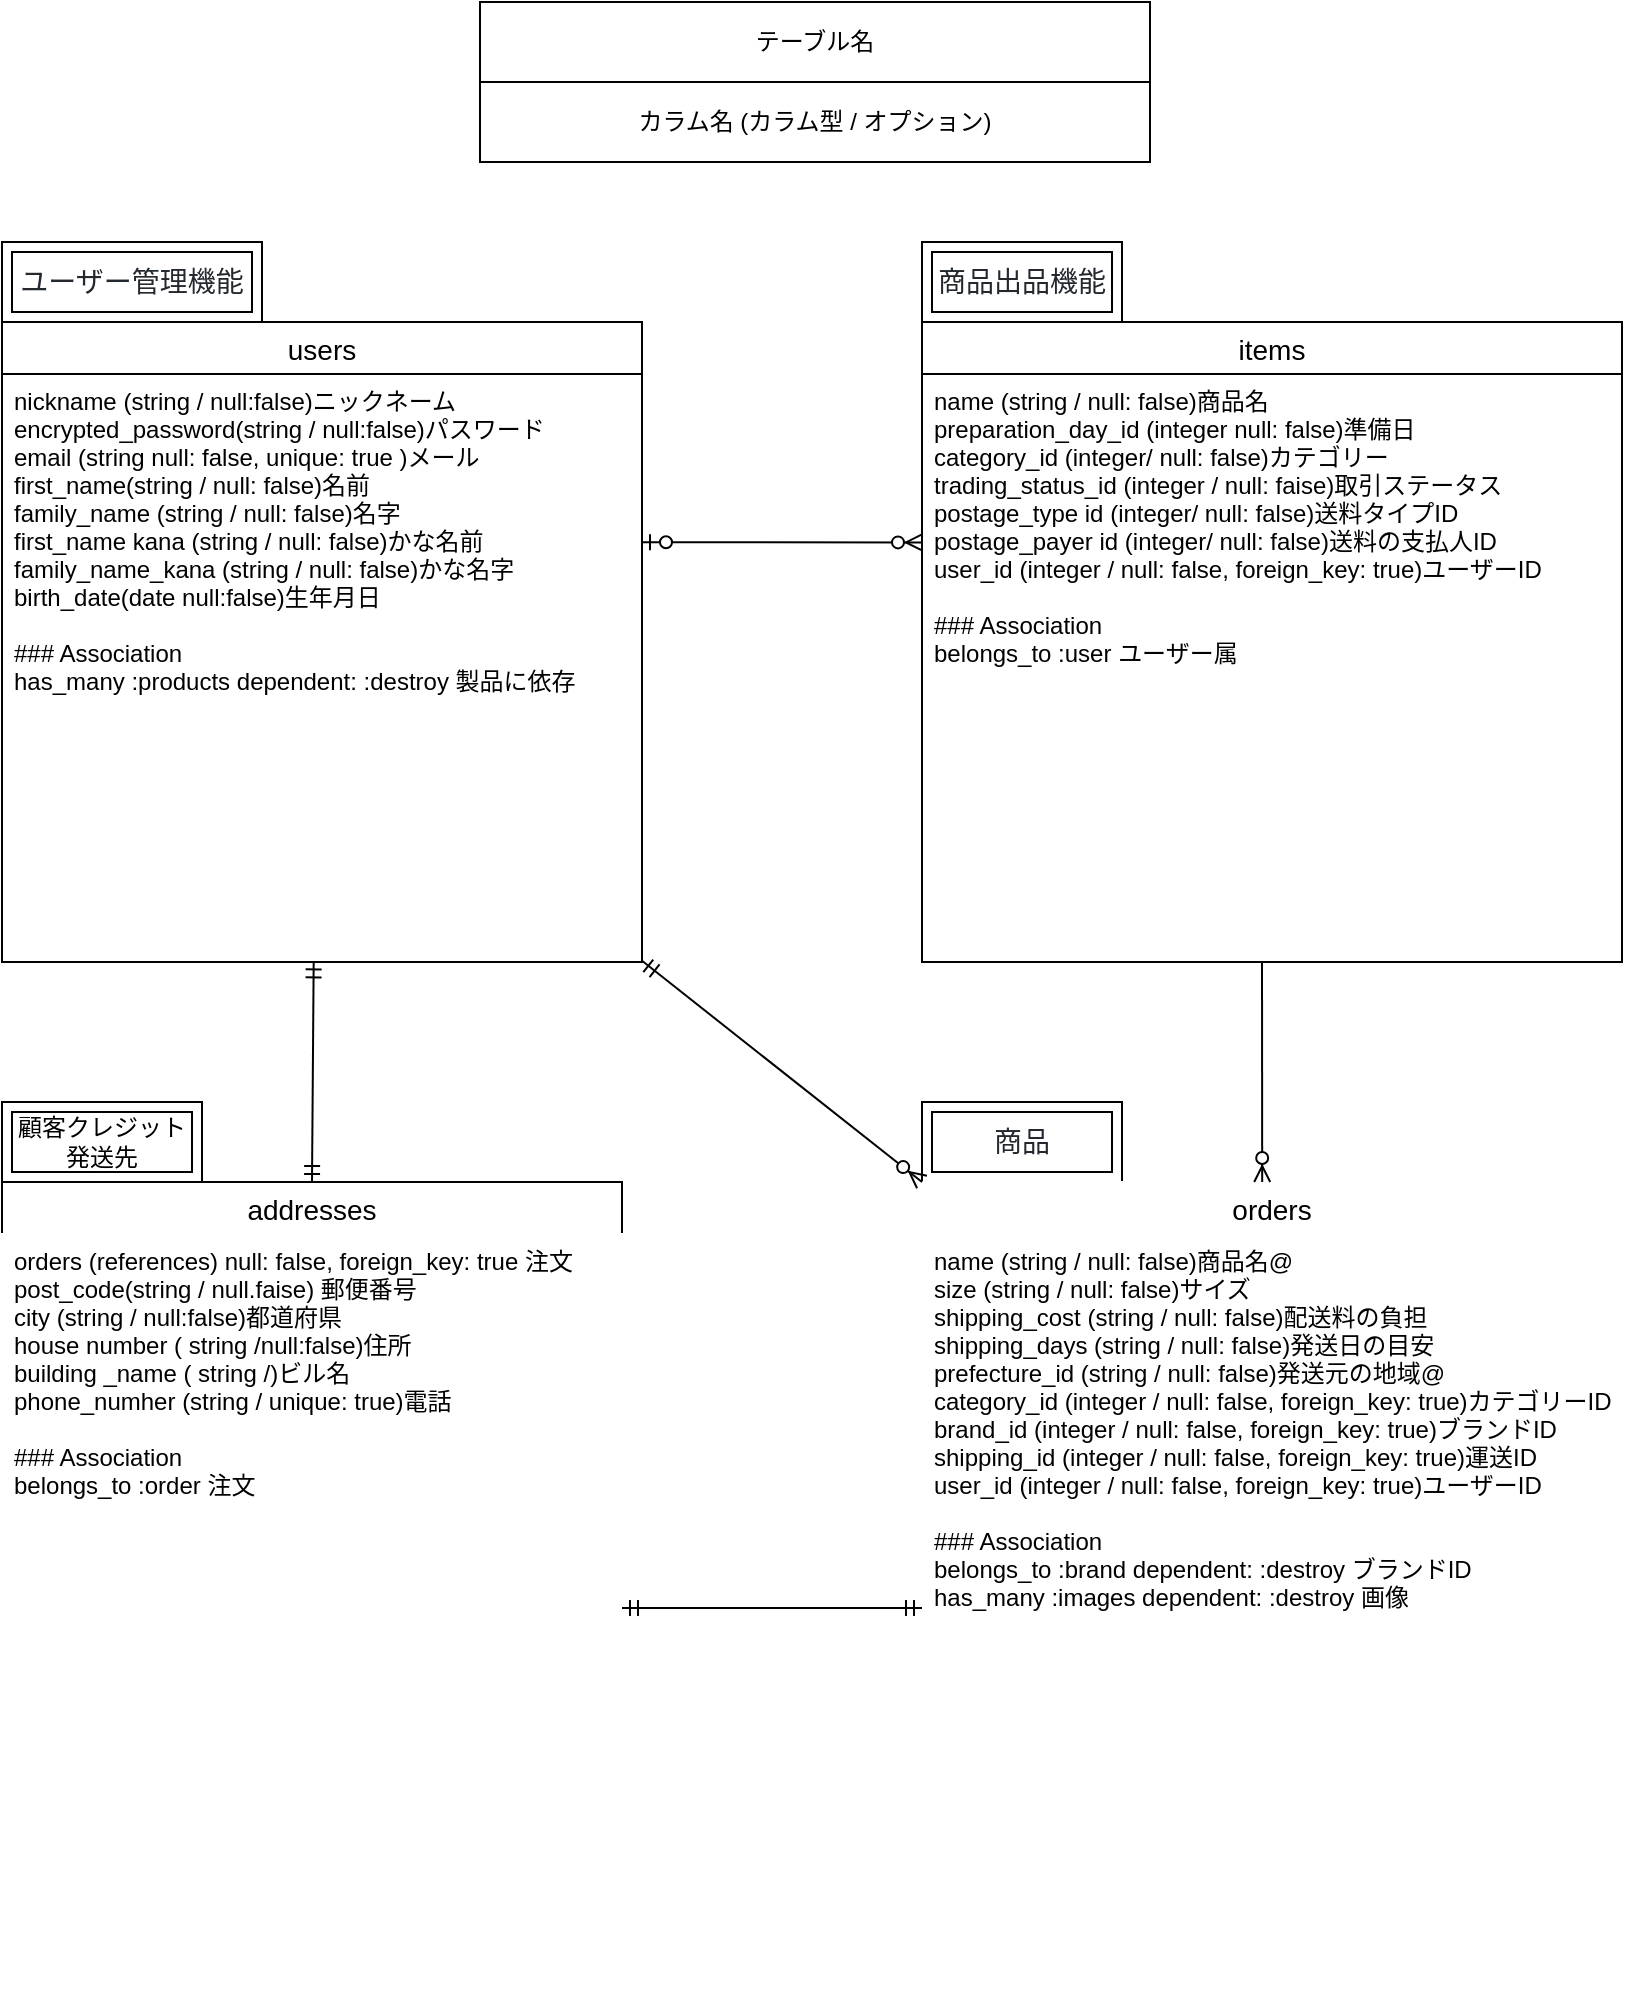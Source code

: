 <mxfile>
    <diagram id="it9y30fzY-0y0SebkajC" name="ページ1">
        <mxGraphModel dx="2711" dy="1136" grid="1" gridSize="10" guides="1" tooltips="1" connect="1" arrows="1" fold="1" page="1" pageScale="1" pageWidth="827" pageHeight="1169" background="none" math="0" shadow="0">
            <root>
                <mxCell id="0"/>
                <mxCell id="1" parent="0"/>
                <mxCell id="2" value="users" style="swimlane;fontStyle=0;childLayout=stackLayout;horizontal=1;startSize=26;horizontalStack=0;resizeParent=1;resizeParentMax=0;resizeLast=0;collapsible=1;marginBottom=0;align=center;fontSize=14;" parent="1" vertex="1">
                    <mxGeometry x="-820" y="160" width="320" height="320" as="geometry"/>
                </mxCell>
                <mxCell id="3" value="nickname (string / null:false)ニックネーム&#10;encrypted_pa​​ssword(string / null:false)パスワード&#10;email (string null: false, unique: true )メール&#10;first_name(string / null: false)名前&#10;family_name (string / null: false)名字&#10;first_name kana (string / null: false)かな名前&#10;family_name_kana (string / null: false)かな名字&#10;birth_date(date null:false)生年月日&#10;&#10;### Association&#10;has_many :products dependent: :destroy 製品に依存&#10;" style="text;strokeColor=none;fillColor=none;spacingLeft=4;spacingRight=4;overflow=hidden;rotatable=0;points=[[0,0.5],[1,0.5]];portConstraint=eastwest;fontSize=12;labelBackgroundColor=none;fontColor=default;" parent="2" vertex="1">
                    <mxGeometry y="26" width="320" height="294" as="geometry"/>
                </mxCell>
                <mxCell id="11" value="items" style="swimlane;fontStyle=0;childLayout=stackLayout;horizontal=1;startSize=26;horizontalStack=0;resizeParent=1;resizeParentMax=0;resizeLast=0;collapsible=1;marginBottom=0;align=center;fontSize=14;" parent="1" vertex="1">
                    <mxGeometry x="-360" y="160" width="350" height="320" as="geometry"/>
                </mxCell>
                <mxCell id="12" value="name (string / null: false)商品名&#10;preparation_day_id (integer null: false)準備日&#10;category_id (integer/ null: false)カテゴリー&#10;trading_status_id (integer / null: faise)取引ステータス&#10;postage_type id (integer/ null: false)送料タイプID&#10;postage_payer id (integer/ null: false)送料の支払人ID&#10;user_id (integer / null: false, foreign_key: true)ユーザーID&#10;&#10;### Association&#10;belongs_to :user ユーザー属" style="text;strokeColor=none;fillColor=none;spacingLeft=4;spacingRight=4;overflow=hidden;rotatable=0;points=[[0,0.5],[1,0.5]];portConstraint=eastwest;fontSize=12;" parent="11" vertex="1">
                    <mxGeometry y="26" width="350" height="294" as="geometry"/>
                </mxCell>
                <mxCell id="42" value="" style="fontSize=12;html=1;endArrow=ERzeroToMany;startArrow=ERzeroToOne;exitX=1;exitY=0.286;exitDx=0;exitDy=0;exitPerimeter=0;" edge="1" parent="1" source="3">
                    <mxGeometry width="100" height="100" relative="1" as="geometry">
                        <mxPoint x="-470" y="270" as="sourcePoint"/>
                        <mxPoint x="-360" y="270.21" as="targetPoint"/>
                        <Array as="points">
                            <mxPoint x="-360" y="270.21"/>
                        </Array>
                    </mxGeometry>
                </mxCell>
                <mxCell id="93" value="&lt;span style=&quot;color: rgb(36, 41, 47); font-family: -apple-system, &amp;quot;system-ui&amp;quot;, &amp;quot;Segoe UI&amp;quot;, &amp;quot;Noto Sans&amp;quot;, Helvetica, Arial, sans-serif, &amp;quot;Apple Color Emoji&amp;quot;, &amp;quot;Segoe UI Emoji&amp;quot;; font-size: 14px; text-align: left; background-color: rgb(255, 255, 255);&quot;&gt;ユーザー管理機能&lt;/span&gt;" style="shape=ext;margin=3;double=1;whiteSpace=wrap;html=1;align=center;labelBackgroundColor=none;fontColor=default;" vertex="1" parent="1">
                    <mxGeometry x="-820" y="120" width="130" height="40" as="geometry"/>
                </mxCell>
                <mxCell id="95" value="&lt;span style=&quot;color: rgb(36, 41, 47); font-family: -apple-system, &amp;quot;system-ui&amp;quot;, &amp;quot;Segoe UI&amp;quot;, &amp;quot;Noto Sans&amp;quot;, Helvetica, Arial, sans-serif, &amp;quot;Apple Color Emoji&amp;quot;, &amp;quot;Segoe UI Emoji&amp;quot;; font-size: 14px; text-align: left; background-color: rgb(255, 255, 255);&quot;&gt;商品出品機能&lt;br&gt;&lt;/span&gt;" style="shape=ext;margin=3;double=1;whiteSpace=wrap;html=1;align=center;labelBackgroundColor=none;fontColor=default;" vertex="1" parent="1">
                    <mxGeometry x="-360" y="120" width="100" height="40" as="geometry"/>
                </mxCell>
                <mxCell id="104" value="カラム名 (カラム型 / オプション)" style="whiteSpace=wrap;html=1;align=center;labelBackgroundColor=none;fontColor=default;" vertex="1" parent="1">
                    <mxGeometry x="-581" y="40" width="335" height="40" as="geometry"/>
                </mxCell>
                <mxCell id="105" value="テーブル名" style="whiteSpace=wrap;html=1;align=center;labelBackgroundColor=none;fontColor=default;" vertex="1" parent="1">
                    <mxGeometry x="-581" width="335" height="40" as="geometry"/>
                </mxCell>
                <mxCell id="115" value="&lt;span style=&quot;color: rgb(36, 41, 47); font-family: -apple-system, &amp;quot;system-ui&amp;quot;, &amp;quot;Segoe UI&amp;quot;, &amp;quot;Noto Sans&amp;quot;, Helvetica, Arial, sans-serif, &amp;quot;Apple Color Emoji&amp;quot;, &amp;quot;Segoe UI Emoji&amp;quot;; font-size: 14px; text-align: left; background-color: rgb(255, 255, 255);&quot;&gt;商品&lt;/span&gt;" style="shape=ext;margin=3;double=1;whiteSpace=wrap;html=1;align=center;labelBackgroundColor=none;fontColor=default;" vertex="1" parent="1">
                    <mxGeometry x="-360" y="550" width="100" height="40" as="geometry"/>
                </mxCell>
                <mxCell id="125" value="addresses" style="swimlane;fontStyle=0;childLayout=stackLayout;horizontal=1;startSize=26;horizontalStack=0;resizeParent=1;resizeParentMax=0;resizeLast=0;collapsible=1;marginBottom=0;align=center;fontSize=14;labelBackgroundColor=none;fontColor=default;" vertex="1" parent="1">
                    <mxGeometry x="-820" y="590" width="310" height="250" as="geometry"/>
                </mxCell>
                <mxCell id="126" value="orders (references) null: false, foreign_key: true 注文&#10;post_code(string / null.faise) 郵便番号&#10;city (string / null:false)都道府県&#10;house number ( string /null:false)住所&#10;building _name ( string /)ビル名&#10;phone_numher (string / unique: true)電話&#10;&#10;### Association&#10;belongs_to :order 注文" style="text;strokeColor=#FFFFFF;fillColor=none;spacingLeft=4;spacingRight=4;overflow=hidden;rotatable=0;points=[[0,0.5],[1,0.5]];portConstraint=eastwest;fontSize=12;labelBackgroundColor=none;fontColor=default;" vertex="1" parent="125">
                    <mxGeometry y="26" width="310" height="224" as="geometry"/>
                </mxCell>
                <mxCell id="129" value="顧客クレジット&lt;br&gt;発送先" style="shape=ext;margin=3;double=1;whiteSpace=wrap;html=1;align=center;labelBackgroundColor=none;fontColor=default;" vertex="1" parent="1">
                    <mxGeometry x="-820" y="550" width="100" height="40" as="geometry"/>
                </mxCell>
                <mxCell id="131" value="" style="fontSize=12;html=1;endArrow=ERmandOne;startArrow=ERmandOne;rounded=1;strokeColor=default;fontColor=default;exitX=0.5;exitY=0;exitDx=0;exitDy=0;entryX=0.487;entryY=0.999;entryDx=0;entryDy=0;entryPerimeter=0;" edge="1" parent="1" source="125" target="3">
                    <mxGeometry width="100" height="100" relative="1" as="geometry">
                        <mxPoint x="-665" y="580" as="sourcePoint"/>
                        <mxPoint x="-665.48" y="479" as="targetPoint"/>
                    </mxGeometry>
                </mxCell>
                <mxCell id="134" value="orders" style="swimlane;fontStyle=0;childLayout=stackLayout;horizontal=1;startSize=26;horizontalStack=0;resizeParent=1;resizeParentMax=0;resizeLast=0;collapsible=1;marginBottom=0;align=center;fontSize=14;labelBackgroundColor=none;strokeColor=#FFFFFF;fontColor=default;" vertex="1" parent="1">
                    <mxGeometry x="-360" y="590" width="350" height="410" as="geometry"/>
                </mxCell>
                <mxCell id="135" value="name (string / null: false)商品名@&#10;size (string / null: false)サイズ&#10;shipping_cost (string / null: false)配送料の負担&#10;shipping_days (string / null: false)発送日の目安&#10;prefecture_id (string / null: false)発送元の地域@&#10;category_id (integer / null: false, foreign_key: true)カテゴリーID&#10;brand_id (integer / null: false, foreign_key: true)ブランドID&#10;shipping_id (integer / null: false, foreign_key: true)運送ID&#10;user_id (integer / null: false, foreign_key: true)ユーザーID&#10;&#10;### Association&#10;belongs_to :brand dependent: :destroy ブランドID&#10;has_many :images dependent: :destroy 画像&#10;" style="text;strokeColor=none;fillColor=none;spacingLeft=4;spacingRight=4;overflow=hidden;rotatable=0;points=[[0,0.5],[1,0.5]];portConstraint=eastwest;fontSize=12;labelBackgroundColor=none;fontColor=default;" vertex="1" parent="134">
                    <mxGeometry y="26" width="350" height="384" as="geometry"/>
                </mxCell>
                <mxCell id="140" value="" style="fontSize=12;html=1;endArrow=ERzeroToMany;endFill=1;rounded=1;strokeColor=default;fontColor=default;entryX=0.486;entryY=0;entryDx=0;entryDy=0;entryPerimeter=0;" edge="1" parent="1" target="134">
                    <mxGeometry width="100" height="100" relative="1" as="geometry">
                        <mxPoint x="-190" y="480" as="sourcePoint"/>
                        <mxPoint x="-190" y="530" as="targetPoint"/>
                    </mxGeometry>
                </mxCell>
                <mxCell id="141" value="" style="fontSize=12;html=1;endArrow=ERmandOne;startArrow=ERmandOne;rounded=1;strokeColor=default;fontColor=default;exitX=1;exitY=0.835;exitDx=0;exitDy=0;entryX=0;entryY=0.487;entryDx=0;entryDy=0;entryPerimeter=0;exitPerimeter=0;" edge="1" parent="1" source="126" target="135">
                    <mxGeometry width="100" height="100" relative="1" as="geometry">
                        <mxPoint x="-500" y="730" as="sourcePoint"/>
                        <mxPoint x="-380" y="730" as="targetPoint"/>
                    </mxGeometry>
                </mxCell>
                <mxCell id="143" value="" style="fontSize=12;html=1;endArrow=ERzeroToMany;startArrow=ERmandOne;rounded=1;strokeColor=default;fontColor=default;entryX=0;entryY=0;entryDx=0;entryDy=0;exitX=1;exitY=0.998;exitDx=0;exitDy=0;exitPerimeter=0;" edge="1" parent="1" source="3" target="134">
                    <mxGeometry width="100" height="100" relative="1" as="geometry">
                        <mxPoint x="-510" y="482" as="sourcePoint"/>
                        <mxPoint x="-390" y="470" as="targetPoint"/>
                        <Array as="points">
                            <mxPoint x="-360" y="590"/>
                        </Array>
                    </mxGeometry>
                </mxCell>
            </root>
        </mxGraphModel>
    </diagram>
</mxfile>
